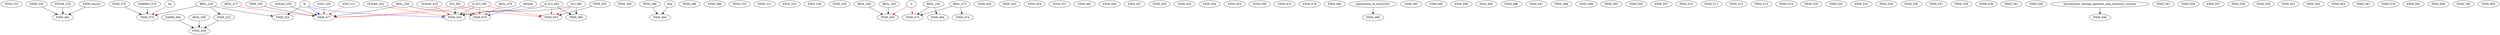 digraph G {
    FISH_101;
    FISH_230;
    FISH_250;
    FISH_260;
    FISH_270;
    FISH_290;
    FISH_296;
    FISH_300;
    FISH_310;
    FISH_311;
    edge [color=black];
    BIOL_220 -> FISH_312;
    FISH_323;
    edge [color=black];
    BIOL_220 -> FISH_324;
    W -> FISH_324;
    FISH_328;
    FISH_330;
    edge [color=black];
    BIOL_200 -> FISH_340;
    BIOL_340 -> FISH_340;
    edge [color=red];
    A -> FISH_340;
    edge [color=black];
    FISH_270 -> FISH_370;
    BIOL_220 -> FISH_370;
    MARBIO_370 -> FISH_370;
    edge [color=red];
    Sp -> FISH_370;
    FISH_404;
    FISH_423;
    FISH_424;
    edge [color=black];
    BIOL_356 -> FISH_428;
    ESRM_304 -> FISH_428;
    FISH_312 -> FISH_428;
    FISH_437;
    FISH_441;
    FISH_444;
    FISH_447;
    FISH_450;
    FISH_452;
    edge [color=black];
    Q_SCI_381 -> FISH_453;
    SCI_381 -> FISH_453;
    Q_SCI_482 -> FISH_453;
    SCI_482 -> FISH_453;
    edge [color=red];
    OCEAN_452 -> FISH_453;
    OCEAN_453 -> FISH_453;
    edge [color=blue];
    W -> FISH_453;
    FISH_454;
    FISH_455;
    FISH_458;
    edge [color=black];
    FISH_230 -> FISH_461;
    ENVIR_235 -> FISH_461;
    FISH_course -> FISH_461;
    edge [color=black];
    BIOL_180 -> FISH_464;
    edge [color=black];
    BIOL_180 -> FISH_473;
    BIOL_473 -> FISH_473;
    edge [color=red];
    A -> FISH_473;
    edge [color=black];
    BIOL_473 -> FISH_474;
    FISH_475;
    edge [color=black];
    FISH_250 -> FISH_477;
    OCEAN_250 -> FISH_477;
    BIOL_250 -> FISH_477;
    edge [color=red];
    Q_SCI_381 -> FISH_477;
    SCI_381 -> FISH_477;
    STAT_220 -> FISH_477;
    STAT_311 -> FISH_477;
    BIOL_477 -> FISH_477;
    edge [color=blue];
    W -> FISH_477;
    FISH_478;
    edge [color=black];
    BIOL_250 -> FISH_479;
    edge [color=red];
    Q_SCI_381 -> FISH_479;
    SCI_381 -> FISH_479;
    BIOL_479 -> FISH_479;
    edge [color=blue];
    AWSpS -> FISH_479;
    FISH_480;
    edge [color=black];
    permission_of_instructor -> FISH_489;
    FISH_491;
    FISH_492;
    edge [color=black];
    FISH_290 -> FISH_493;
    ASp -> FISH_493;
    FISH_494;
    FISH_495;
    FISH_496;
    FISH_497;
    FISH_498;
    FISH_499;
    FISH_502;
    FISH_503;
    FISH_507;
    FISH_510;
    FISH_511;
    FISH_512;
    FISH_513;
    FISH_514;
    FISH_520;
    FISH_521;
    FISH_522;
    FISH_526;
    FISH_530;
    FISH_531;
    FISH_538;
    FISH_539;
    FISH_541;
    FISH_545;
    edge [color=black];
    introductory_biology_genetics_and_statistics_courses -> FISH_546;
    FISH_547;
    FISH_552;
    edge [color=black];
    FISH_552 -> FISH_553;
    edge [color=red];
    Q_SCI_381 -> FISH_553;
    SCI_381 -> FISH_553;
    Q_SCI_482 -> FISH_553;
    SCI_482 -> FISH_553;
    FISH_554;
    FISH_557;
    FISH_558;
    FISH_559;
    edge [color=black];
    Q_SCI_482 -> FISH_560;
    SCI_482 -> FISH_560;
    FISH_561;
    FISH_562;
    FISH_563;
    FISH_567;
    FISH_578;
    FISH_581;
    FISH_600;
    FISH_700;
    FISH_800;
}
